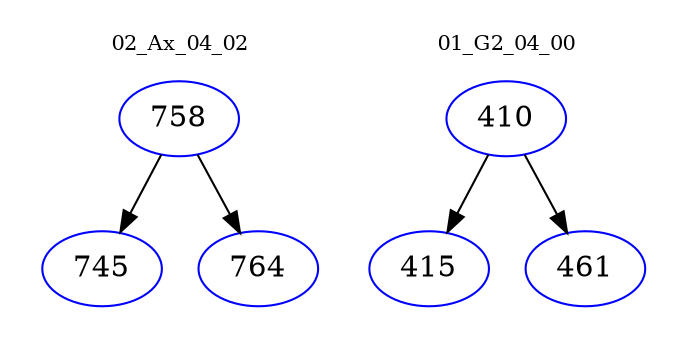 digraph{
subgraph cluster_0 {
color = white
label = "02_Ax_04_02";
fontsize=10;
T0_758 [label="758", color="blue"]
T0_758 -> T0_745 [color="black"]
T0_745 [label="745", color="blue"]
T0_758 -> T0_764 [color="black"]
T0_764 [label="764", color="blue"]
}
subgraph cluster_1 {
color = white
label = "01_G2_04_00";
fontsize=10;
T1_410 [label="410", color="blue"]
T1_410 -> T1_415 [color="black"]
T1_415 [label="415", color="blue"]
T1_410 -> T1_461 [color="black"]
T1_461 [label="461", color="blue"]
}
}
